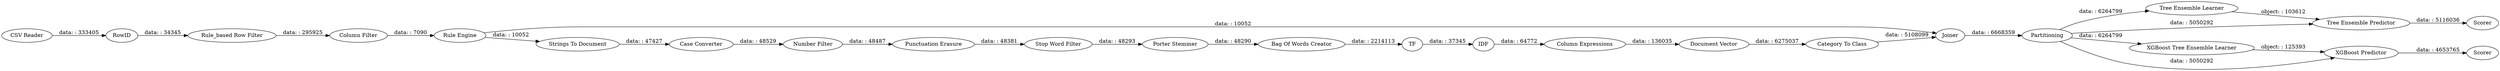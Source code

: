 digraph {
	"7282953796292734456_19" [label=Joiner]
	"7282953796292734456_21" [label="Tree Ensemble Learner"]
	"7282953796292734456_14" [label=TF]
	"7282953796292734456_10" [label="Punctuation Erasure"]
	"7282953796292734456_5" [label="Column Filter"]
	"7282953796292734456_17" [label="Document Vector"]
	"7282953796292734456_8" [label="Case Converter"]
	"7282953796292734456_23" [label=Scorer]
	"7282953796292734456_11" [label="Stop Word Filter"]
	"7282953796292734456_13" [label="Bag Of Words Creator"]
	"7282953796292734456_16" [label="Column Expressions"]
	"7282953796292734456_15" [label=IDF]
	"7282953796292734456_26" [label=Scorer]
	"7282953796292734456_18" [label="Category To Class"]
	"7282953796292734456_12" [label="Porter Stemmer"]
	"7282953796292734456_20" [label=Partitioning]
	"7282953796292734456_25" [label="XGBoost Predictor"]
	"7282953796292734456_6" [label="Strings To Document"]
	"7282953796292734456_1" [label="CSV Reader"]
	"7282953796292734456_2" [label="Rule_based Row Filter"]
	"7282953796292734456_22" [label="Tree Ensemble Predictor"]
	"7282953796292734456_9" [label="Number Filter"]
	"7282953796292734456_24" [label="XGBoost Tree Ensemble Learner"]
	"7282953796292734456_3" [label="Rule Engine"]
	"7282953796292734456_7" [label=RowID]
	"7282953796292734456_22" -> "7282953796292734456_23" [label="data: : 5116036"]
	"7282953796292734456_1" -> "7282953796292734456_7" [label="data: : 333405"]
	"7282953796292734456_20" -> "7282953796292734456_22" [label="data: : 5050292"]
	"7282953796292734456_14" -> "7282953796292734456_15" [label="data: : 37345"]
	"7282953796292734456_6" -> "7282953796292734456_8" [label="data: : 47427"]
	"7282953796292734456_25" -> "7282953796292734456_26" [label="data: : 4653765"]
	"7282953796292734456_8" -> "7282953796292734456_9" [label="data: : 48529"]
	"7282953796292734456_24" -> "7282953796292734456_25" [label="object: : 125393"]
	"7282953796292734456_12" -> "7282953796292734456_13" [label="data: : 48290"]
	"7282953796292734456_13" -> "7282953796292734456_14" [label="data: : 2214113"]
	"7282953796292734456_9" -> "7282953796292734456_10" [label="data: : 48487"]
	"7282953796292734456_20" -> "7282953796292734456_25" [label="data: : 5050292"]
	"7282953796292734456_3" -> "7282953796292734456_19" [label="data: : 10052"]
	"7282953796292734456_7" -> "7282953796292734456_2" [label="data: : 34345"]
	"7282953796292734456_10" -> "7282953796292734456_11" [label="data: : 48381"]
	"7282953796292734456_20" -> "7282953796292734456_24" [label="data: : 6264799"]
	"7282953796292734456_20" -> "7282953796292734456_21" [label="data: : 6264799"]
	"7282953796292734456_18" -> "7282953796292734456_19" [label="data: : 5108099"]
	"7282953796292734456_11" -> "7282953796292734456_12" [label="data: : 48293"]
	"7282953796292734456_5" -> "7282953796292734456_3" [label="data: : 7090"]
	"7282953796292734456_17" -> "7282953796292734456_18" [label="data: : 6275037"]
	"7282953796292734456_16" -> "7282953796292734456_17" [label="data: : 136035"]
	"7282953796292734456_3" -> "7282953796292734456_6" [label="data: : 10052"]
	"7282953796292734456_19" -> "7282953796292734456_20" [label="data: : 6668359"]
	"7282953796292734456_21" -> "7282953796292734456_22" [label="object: : 103612"]
	"7282953796292734456_15" -> "7282953796292734456_16" [label="data: : 64772"]
	"7282953796292734456_2" -> "7282953796292734456_5" [label="data: : 295925"]
	rankdir=LR
}
